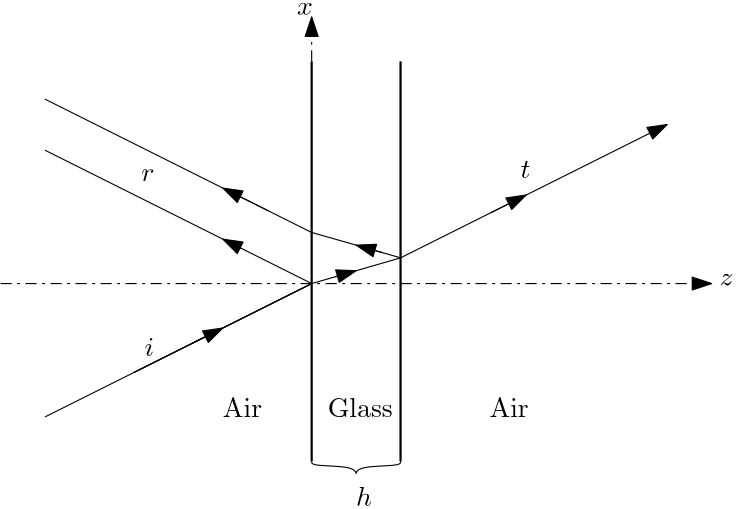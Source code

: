 <?xml version="1.0"?>
<!DOCTYPE ipe SYSTEM "ipe.dtd">
<ipe version="70005" creator="Ipe 7.1.1">
<info created="D:20120730160444" modified="D:20120731105518"/>
<ipestyle name="basic">
<symbol name="arrow/arc(spx)">
<path stroke="sym-stroke" fill="sym-stroke" pen="sym-pen">
0 0 m
-1 0.333 l
-1 -0.333 l
h
</path>
</symbol>
<symbol name="arrow/farc(spx)">
<path stroke="sym-stroke" fill="white" pen="sym-pen">
0 0 m
-1 0.333 l
-1 -0.333 l
h
</path>
</symbol>
<symbol name="mark/circle(sx)" transformations="translations">
<path fill="sym-stroke">
0.6 0 0 0.6 0 0 e
0.4 0 0 0.4 0 0 e
</path>
</symbol>
<symbol name="mark/disk(sx)" transformations="translations">
<path fill="sym-stroke">
0.6 0 0 0.6 0 0 e
</path>
</symbol>
<symbol name="mark/fdisk(sfx)" transformations="translations">
<group>
<path fill="sym-fill">
0.5 0 0 0.5 0 0 e
</path>
<path fill="sym-stroke" fillrule="eofill">
0.6 0 0 0.6 0 0 e
0.4 0 0 0.4 0 0 e
</path>
</group>
</symbol>
<symbol name="mark/box(sx)" transformations="translations">
<path fill="sym-stroke" fillrule="eofill">
-0.6 -0.6 m
0.6 -0.6 l
0.6 0.6 l
-0.6 0.6 l
h
-0.4 -0.4 m
0.4 -0.4 l
0.4 0.4 l
-0.4 0.4 l
h
</path>
</symbol>
<symbol name="mark/square(sx)" transformations="translations">
<path fill="sym-stroke">
-0.6 -0.6 m
0.6 -0.6 l
0.6 0.6 l
-0.6 0.6 l
h
</path>
</symbol>
<symbol name="mark/fsquare(sfx)" transformations="translations">
<group>
<path fill="sym-fill">
-0.5 -0.5 m
0.5 -0.5 l
0.5 0.5 l
-0.5 0.5 l
h
</path>
<path fill="sym-stroke" fillrule="eofill">
-0.6 -0.6 m
0.6 -0.6 l
0.6 0.6 l
-0.6 0.6 l
h
-0.4 -0.4 m
0.4 -0.4 l
0.4 0.4 l
-0.4 0.4 l
h
</path>
</group>
</symbol>
<symbol name="mark/cross(sx)" transformations="translations">
<group>
<path fill="sym-stroke">
-0.43 -0.57 m
0.57 0.43 l
0.43 0.57 l
-0.57 -0.43 l
h
</path>
<path fill="sym-stroke">
-0.43 0.57 m
0.57 -0.43 l
0.43 -0.57 l
-0.57 0.43 l
h
</path>
</group>
</symbol>
<symbol name="arrow/fnormal(spx)">
<path stroke="sym-stroke" fill="white" pen="sym-pen">
0 0 m
-1 0.333 l
-1 -0.333 l
h
</path>
</symbol>
<symbol name="arrow/pointed(spx)">
<path stroke="sym-stroke" fill="sym-stroke" pen="sym-pen">
0 0 m
-1 0.333 l
-0.8 0 l
-1 -0.333 l
h
</path>
</symbol>
<symbol name="arrow/fpointed(spx)">
<path stroke="sym-stroke" fill="white" pen="sym-pen">
0 0 m
-1 0.333 l
-0.8 0 l
-1 -0.333 l
h
</path>
</symbol>
<symbol name="arrow/linear(spx)">
<path stroke="sym-stroke" pen="sym-pen">
-1 0.333 m
0 0 l
-1 -0.333 l
</path>
</symbol>
<symbol name="arrow/fdouble(spx)">
<path stroke="sym-stroke" fill="white" pen="sym-pen">
0 0 m
-1 0.333 l
-1 -0.333 l
h
-1 0 m
-2 0.333 l
-2 -0.333 l
h
</path>
</symbol>
<symbol name="arrow/double(spx)">
<path stroke="sym-stroke" fill="sym-stroke" pen="sym-pen">
0 0 m
-1 0.333 l
-1 -0.333 l
h
-1 0 m
-2 0.333 l
-2 -0.333 l
h
</path>
</symbol>
<pen name="heavier" value="0.8"/>
<pen name="fat" value="1.2"/>
<pen name="ultrafat" value="2"/>
<symbolsize name="large" value="5"/>
<symbolsize name="small" value="2"/>
<symbolsize name="tiny" value="1.1"/>
<arrowsize name="large" value="10"/>
<arrowsize name="small" value="5"/>
<arrowsize name="tiny" value="3"/>
<color name="red" value="1 0 0"/>
<color name="green" value="0 1 0"/>
<color name="blue" value="0 0 1"/>
<color name="yellow" value="1 1 0"/>
<color name="orange" value="1 0.647 0"/>
<color name="gold" value="1 0.843 0"/>
<color name="purple" value="0.627 0.125 0.941"/>
<color name="gray" value="0.745"/>
<color name="brown" value="0.647 0.165 0.165"/>
<color name="navy" value="0 0 0.502"/>
<color name="pink" value="1 0.753 0.796"/>
<color name="seagreen" value="0.18 0.545 0.341"/>
<color name="turquoise" value="0.251 0.878 0.816"/>
<color name="violet" value="0.933 0.51 0.933"/>
<color name="darkblue" value="0 0 0.545"/>
<color name="darkcyan" value="0 0.545 0.545"/>
<color name="darkgray" value="0.663"/>
<color name="darkgreen" value="0 0.392 0"/>
<color name="darkmagenta" value="0.545 0 0.545"/>
<color name="darkorange" value="1 0.549 0"/>
<color name="darkred" value="0.545 0 0"/>
<color name="lightblue" value="0.678 0.847 0.902"/>
<color name="lightcyan" value="0.878 1 1"/>
<color name="lightgray" value="0.827"/>
<color name="lightgreen" value="0.565 0.933 0.565"/>
<color name="lightyellow" value="1 1 0.878"/>
<dashstyle name="dashed" value="[4] 0"/>
<dashstyle name="dotted" value="[1 3] 0"/>
<dashstyle name="dash dotted" value="[4 2 1 2] 0"/>
<dashstyle name="dash dot dotted" value="[4 2 1 2 1 2] 0"/>
<textsize name="large" value="\large"/>
<textsize name="Large" value="\Large"/>
<textsize name="LARGE" value="\LARGE"/>
<textsize name="huge" value="\huge"/>
<textsize name="Huge" value="\Huge"/>
<textsize name="small" value="\small"/>
<textsize name="footnote" value="\footnotesize"/>
<textsize name="tiny" value="\tiny"/>
<textstyle name="center" begin="\begin{center}" end="\end{center}"/>
<textstyle name="itemize" begin="\begin{itemize}" end="\end{itemize}"/>
<textstyle name="item" begin="\begin{itemize}\item{}" end="\end{itemize}"/>
<gridsize name="4 pts" value="4"/>
<gridsize name="8 pts (~3 mm)" value="8"/>
<gridsize name="16 pts (~6 mm)" value="16"/>
<gridsize name="32 pts (~12 mm)" value="32"/>
<gridsize name="10 pts (~3.5 mm)" value="10"/>
<gridsize name="20 pts (~7 mm)" value="20"/>
<gridsize name="14 pts (~5 mm)" value="14"/>
<gridsize name="28 pts (~10 mm)" value="28"/>
<gridsize name="56 pts (~20 mm)" value="56"/>
<anglesize name="90 deg" value="90"/>
<anglesize name="60 deg" value="60"/>
<anglesize name="45 deg" value="45"/>
<anglesize name="30 deg" value="30"/>
<anglesize name="22.5 deg" value="22.5"/>
<tiling name="falling" angle="-60" step="4" width="1"/>
<tiling name="rising" angle="30" step="4" width="1"/>
</ipestyle>
<page>
<layer name="alpha"/>
<view layers="alpha" active="alpha"/>
<path layer="alpha" matrix="-1.70381 0 0 1.125 692.176 -80" stroke="black" pen="heavier">
256 640 m
256 768 l
</path>
<path matrix="1 0 0 1.125 0 -80" stroke="black" pen="heavier">
288 640 m
288 768 l
</path>
<path matrix="1.6 0 0 1 -163.2 0" stroke="black" dash="dash dotted" arrow="normal/normal">
192 704 m
352 704 l
</path>
<path matrix="1 0 0 1 0 16" stroke="black" dash="dash dotted" arrow="normal/normal">
256 768 m
256 784 l
</path>
<path stroke="black">
192 672 m
256 704 l
</path>
<path stroke="black">
256 704 m
288 713.263 l
</path>
<path stroke="black">
192 672 m
256 704 l
</path>
<path matrix="1.5 0 0 1.5 -128 -352" stroke="black">
192 672 m
256 704 l
</path>
<text matrix="1 0 0 1 -11.4155 5.9119" transformations="translations" pos="262.171 794.885" stroke="black" type="label" width="5.694" height="4.289" depth="0" valign="baseline">$x$</text>
<text matrix="1 0 0 1 240.736 -82.0323" transformations="translations" pos="162.086 785.328" stroke="black" type="label" width="5.071" height="4.289" depth="0" valign="baseline">$z$</text>
<text matrix="1 0 0 1 51.0946 -116.851" transformations="translations" pos="210.669 772.851" stroke="black" type="label" width="23.426" height="6.918" depth="0" valign="baseline">Glass</text>
<text matrix="1 0 0 1 105.88 -92.9577" transformations="translations" pos="214.12 748.958" stroke="black" type="label" width="14.141" height="6.808" depth="0" valign="baseline">Air</text>
<text matrix="1 0 0 1 45.7196 -68.5338" transformations="translations" pos="178.28 724.534" stroke="black" type="label" width="14.141" height="6.808" depth="0" valign="baseline">Air</text>
<path matrix="1.5 0 0 1.5 -128 -352" stroke="black">
256 704 m
192 736 l
</path>
<path matrix="-0.847463 0.530855 -0.530855 -0.847463 878.672 1173.98" stroke="black">
256 704 m
288 713.263 l
</path>
<path matrix="1 0 0 1 0 -32" stroke="black">
256 672 m
256 670.306
272 670.306
272 666.313
272 670.306
288 670.306
288 672
288 672.039 s
</path>
<path matrix="1.03435 0 0 1.03435 -7.32141 -23.4478" stroke="black" arrow="normal/normal">
213.126 682.563 m
223.639 687.819 l
</path>
<path matrix="1.49879 0 0 1.49879 -136.475 -353.689" stroke="black" arrow="normal/normal">
267.496 707.328 m
272.537 708.787 l
</path>
<path matrix="1.26116 0 0 1.26116 -65.9144 -188.926" stroke="black" arrow="normal/normal">
275.481 716.834 m
267.94 718.985 l
</path>
<path matrix="0.384111 0 0 0.384111 142.079 441.38" stroke="black" arrow="normal/normal">
230.689 716.655 m
213.274 725.363 l
</path>
<text matrix="1 0 0 1 83.8641 -90.0762" transformations="translations" pos="112 768" stroke="black" type="label" width="3.432" height="6.571" depth="0" valign="baseline">$i$</text>
<text matrix="1 0 0 1 18.6365 -43.14" transformations="translations" pos="176 784" stroke="black" type="label" width="4.771" height="4.289" depth="0" valign="baseline">$r$</text>
<text matrix="1 0 0 1 -4.83167 -10.0085" transformations="translations" pos="336 752" stroke="black" type="label" width="3.598" height="6.128" depth="0" valign="baseline">$t$</text>
<text matrix="1 0 0 1 0 -16" transformations="translations" pos="272 640" stroke="black" type="label" width="5.74" height="6.918" depth="0" valign="baseline">$h$</text>
<path matrix="1.5 0 0 1.5 -128.037 -333.598" stroke="black">
256 704 m
192 736 l
</path>
<path matrix="1.5 0 0 1.5 -0 -294.737" stroke="black" arrow="normal/normal">
192 672 m
256 704 l
</path>
<path stroke="black" arrow="normal/normal">
240.526 730.121 m
224 738.384 l
</path>
<path stroke="black" arrow="normal/normal">
320.482 729.504 m
333.227 735.877 l
</path>
</page>
</ipe>
